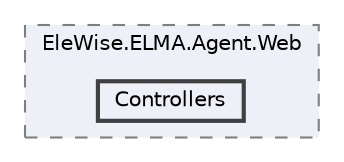 digraph "Web/Modules/EleWise.ELMA.Agent.Web/Controllers"
{
 // LATEX_PDF_SIZE
  bgcolor="transparent";
  edge [fontname=Helvetica,fontsize=10,labelfontname=Helvetica,labelfontsize=10];
  node [fontname=Helvetica,fontsize=10,shape=box,height=0.2,width=0.4];
  compound=true
  subgraph clusterdir_8ef1861e78f48337b80cfa4094975b4c {
    graph [ bgcolor="#edf0f7", pencolor="grey50", label="EleWise.ELMA.Agent.Web", fontname=Helvetica,fontsize=10 style="filled,dashed", URL="dir_8ef1861e78f48337b80cfa4094975b4c.html",tooltip=""]
  dir_05ee4923a4b074b9dcb1c262f4061c07 [label="Controllers", fillcolor="#edf0f7", color="grey25", style="filled,bold", URL="dir_05ee4923a4b074b9dcb1c262f4061c07.html",tooltip=""];
  }
}
